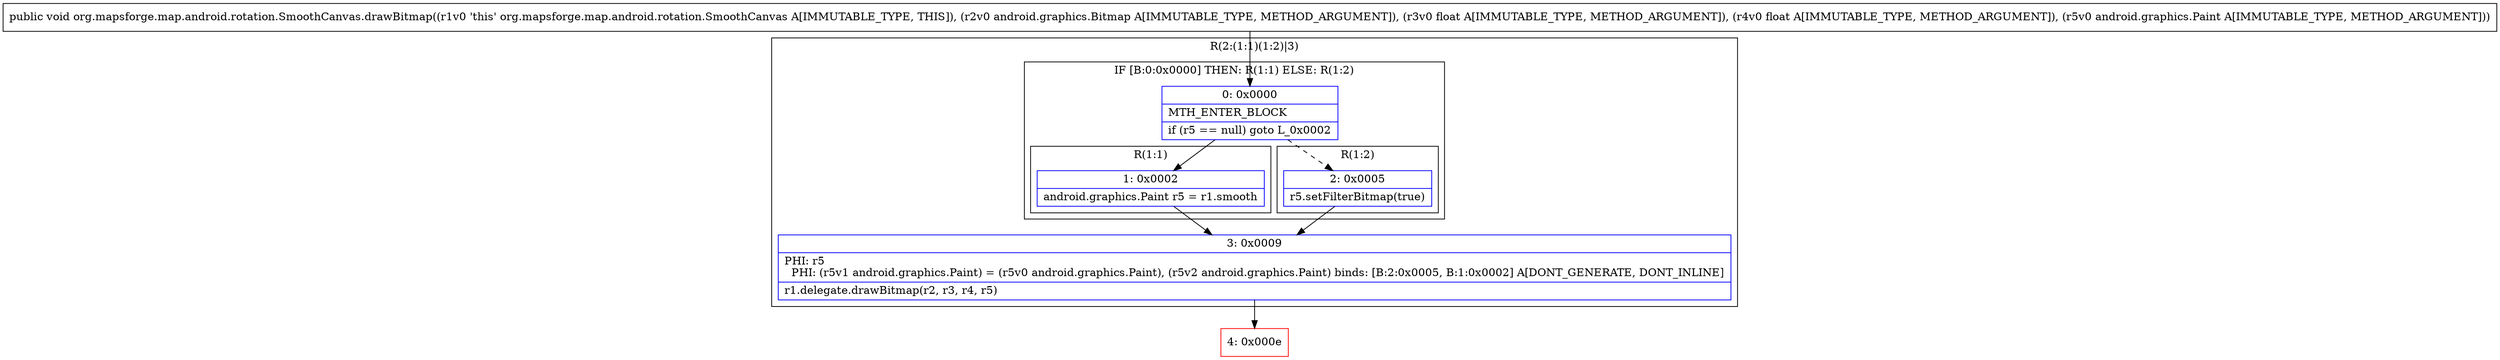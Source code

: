 digraph "CFG fororg.mapsforge.map.android.rotation.SmoothCanvas.drawBitmap(Landroid\/graphics\/Bitmap;FFLandroid\/graphics\/Paint;)V" {
subgraph cluster_Region_1851713240 {
label = "R(2:(1:1)(1:2)|3)";
node [shape=record,color=blue];
subgraph cluster_IfRegion_973747367 {
label = "IF [B:0:0x0000] THEN: R(1:1) ELSE: R(1:2)";
node [shape=record,color=blue];
Node_0 [shape=record,label="{0\:\ 0x0000|MTH_ENTER_BLOCK\l|if (r5 == null) goto L_0x0002\l}"];
subgraph cluster_Region_1262845907 {
label = "R(1:1)";
node [shape=record,color=blue];
Node_1 [shape=record,label="{1\:\ 0x0002|android.graphics.Paint r5 = r1.smooth\l}"];
}
subgraph cluster_Region_60768683 {
label = "R(1:2)";
node [shape=record,color=blue];
Node_2 [shape=record,label="{2\:\ 0x0005|r5.setFilterBitmap(true)\l}"];
}
}
Node_3 [shape=record,label="{3\:\ 0x0009|PHI: r5 \l  PHI: (r5v1 android.graphics.Paint) = (r5v0 android.graphics.Paint), (r5v2 android.graphics.Paint) binds: [B:2:0x0005, B:1:0x0002] A[DONT_GENERATE, DONT_INLINE]\l|r1.delegate.drawBitmap(r2, r3, r4, r5)\l}"];
}
Node_4 [shape=record,color=red,label="{4\:\ 0x000e}"];
MethodNode[shape=record,label="{public void org.mapsforge.map.android.rotation.SmoothCanvas.drawBitmap((r1v0 'this' org.mapsforge.map.android.rotation.SmoothCanvas A[IMMUTABLE_TYPE, THIS]), (r2v0 android.graphics.Bitmap A[IMMUTABLE_TYPE, METHOD_ARGUMENT]), (r3v0 float A[IMMUTABLE_TYPE, METHOD_ARGUMENT]), (r4v0 float A[IMMUTABLE_TYPE, METHOD_ARGUMENT]), (r5v0 android.graphics.Paint A[IMMUTABLE_TYPE, METHOD_ARGUMENT])) }"];
MethodNode -> Node_0;
Node_0 -> Node_1;
Node_0 -> Node_2[style=dashed];
Node_1 -> Node_3;
Node_2 -> Node_3;
Node_3 -> Node_4;
}

